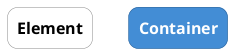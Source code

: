 @startuml
set separator none

skinparam {
  shadowing false
  arrowFontSize 15
  defaultTextAlignment center
  wrapWidth 100
  maxMessageSize 100
}
hide stereotype

skinparam rectangle<<_transparent>> {
  BorderColor transparent
  BackgroundColor transparent
  FontColor transparent
}

skinparam rectangle<<1>> {
  BackgroundColor #ffffff
  FontColor #000000
  BorderColor #888888
  roundCorner 20
}
rectangle "==Element" <<1>>

skinparam rectangle<<2>> {
  BackgroundColor #438dd5
  FontColor #ffffff
  BorderColor #2e6295
  roundCorner 20
}
rectangle "==Container" <<2>>


@enduml